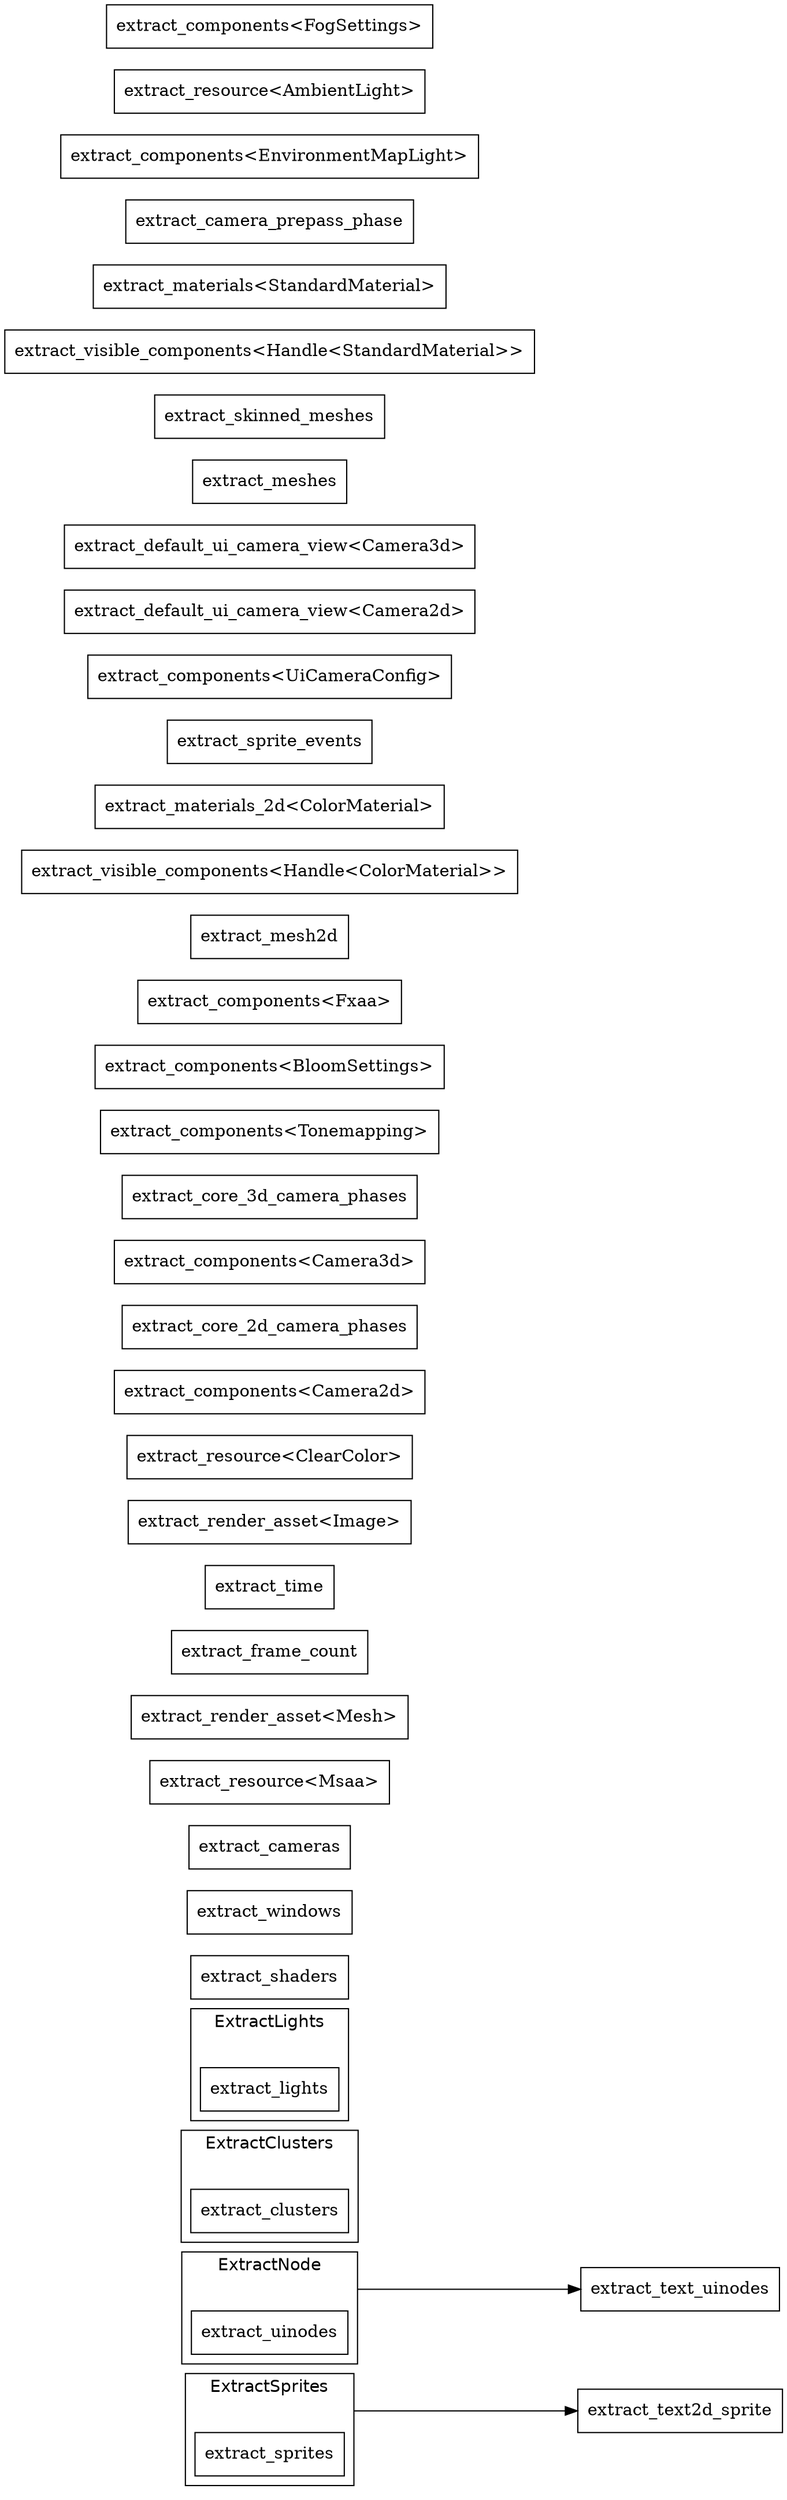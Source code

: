 digraph "schedule" {
	"compound"="true";
	"splines"="spline";
	"rankdir"="LR";
	"bgcolor"="white";
	"fontname"="Helvetica";
	node ["shape"="box", "style"="filled", "fillcolor"="white", "color"="black"];
	edge ["color"="black"];
	subgraph "clusternode_Set(20)" {
		"label"="ExtractSprites";
		"bgcolor"="white";
		"set_marker_node_Set(20)" ["style"="invis", "label"="", "height"="0", "shape"="point"]
		"node_System(19)" ["label"="extract_sprites"]
	}
	
	subgraph "clusternode_Set(27)" {
		"label"="ExtractNode";
		"bgcolor"="white";
		"set_marker_node_Set(27)" ["style"="invis", "label"="", "height"="0", "shape"="point"]
		"node_System(25)" ["label"="extract_uinodes"]
	}
	
	subgraph "clusternode_Set(38)" {
		"label"="ExtractClusters";
		"bgcolor"="white";
		"set_marker_node_Set(38)" ["style"="invis", "label"="", "height"="0", "shape"="point"]
		"node_System(35)" ["label"="extract_clusters"]
	}
	
	subgraph "clusternode_Set(40)" {
		"label"="ExtractLights";
		"bgcolor"="white";
		"set_marker_node_Set(40)" ["style"="invis", "label"="", "height"="0", "shape"="point"]
		"node_System(36)" ["label"="extract_lights"]
	}
	
	"node_System(0)" ["label"="extract_shaders"]
	"node_System(1)" ["label"="extract_windows"]
	"node_System(2)" ["label"="extract_cameras"]
	"node_System(3)" ["label"="extract_resource<Msaa>"]
	"node_System(4)" ["label"="extract_render_asset<Mesh>"]
	"node_System(5)" ["label"="extract_frame_count"]
	"node_System(6)" ["label"="extract_time"]
	"node_System(7)" ["label"="extract_render_asset<Image>"]
	"node_System(8)" ["label"="extract_resource<ClearColor>"]
	"node_System(9)" ["label"="extract_components<Camera2d>"]
	"node_System(10)" ["label"="extract_core_2d_camera_phases"]
	"node_System(11)" ["label"="extract_components<Camera3d>"]
	"node_System(12)" ["label"="extract_core_3d_camera_phases"]
	"node_System(13)" ["label"="extract_components<Tonemapping>"]
	"node_System(14)" ["label"="extract_components<BloomSettings>"]
	"node_System(15)" ["label"="extract_components<Fxaa>"]
	"node_System(16)" ["label"="extract_mesh2d"]
	"node_System(17)" ["label"="extract_visible_components<Handle<ColorMaterial>>"]
	"node_System(18)" ["label"="extract_materials_2d<ColorMaterial>"]
	"node_System(20)" ["label"="extract_sprite_events"]
	"node_System(21)" ["label"="extract_text2d_sprite"]
	"node_System(22)" ["label"="extract_components<UiCameraConfig>"]
	"node_System(23)" ["label"="extract_default_ui_camera_view<Camera2d>"]
	"node_System(24)" ["label"="extract_default_ui_camera_view<Camera3d>"]
	"node_System(26)" ["label"="extract_text_uinodes"]
	"node_System(27)" ["label"="extract_meshes"]
	"node_System(28)" ["label"="extract_skinned_meshes"]
	"node_System(29)" ["label"="extract_visible_components<Handle<StandardMaterial>>"]
	"node_System(30)" ["label"="extract_materials<StandardMaterial>"]
	"node_System(31)" ["label"="extract_camera_prepass_phase"]
	"node_System(32)" ["label"="extract_components<EnvironmentMapLight>"]
	"node_System(33)" ["label"="extract_resource<AmbientLight>"]
	"node_System(34)" ["label"="extract_components<FogSettings>"]
	"set_marker_node_Set(20)" -> "node_System(21)" ["lhead"="", "ltail"="clusternode_Set(20)"]
	"set_marker_node_Set(27)" -> "node_System(26)" ["lhead"="", "ltail"="clusternode_Set(27)"]
}
